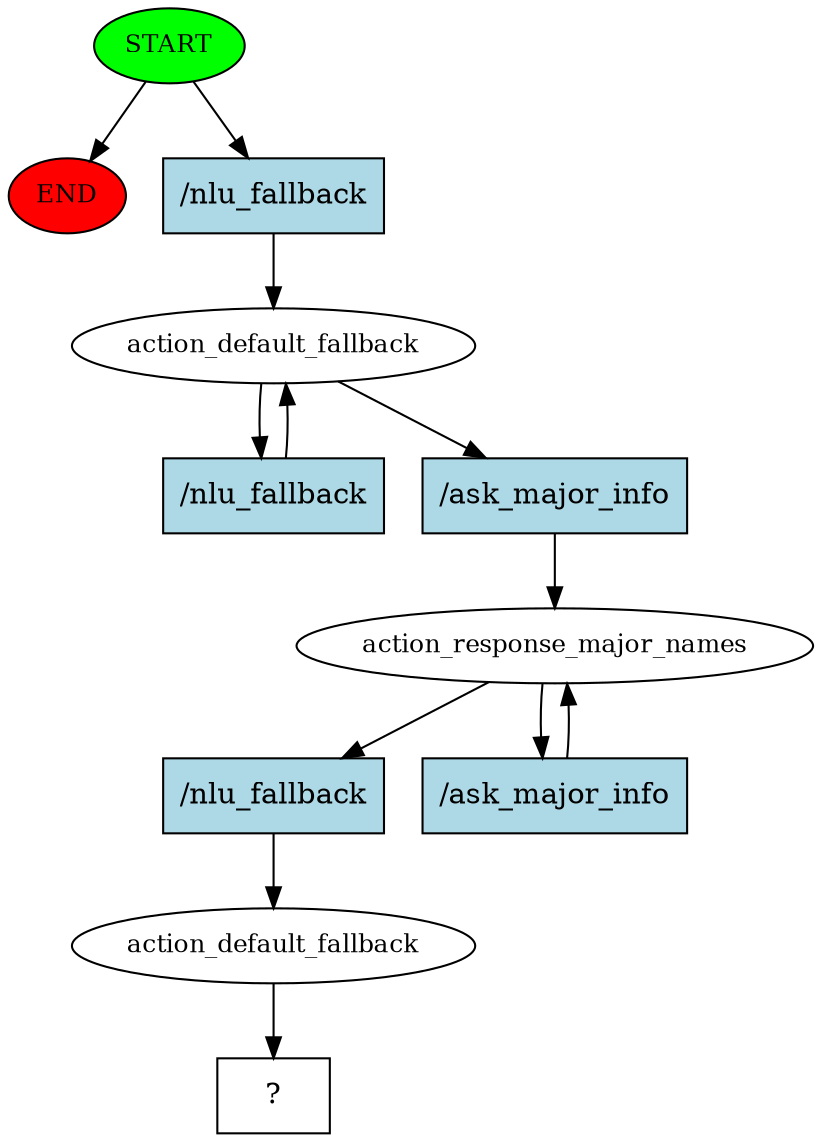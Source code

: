 digraph  {
0 [class="start active", fillcolor=green, fontsize=12, label=START, style=filled];
"-1" [class=end, fillcolor=red, fontsize=12, label=END, style=filled];
1 [class=active, fontsize=12, label=action_default_fallback];
12 [class=active, fontsize=12, label=action_response_major_names];
14 [class=active, fontsize=12, label=action_default_fallback];
15 [class="intent dashed active", label="  ?  ", shape=rect];
16 [class="intent active", fillcolor=lightblue, label="/nlu_fallback", shape=rect, style=filled];
17 [class="intent active", fillcolor=lightblue, label="/nlu_fallback", shape=rect, style=filled];
18 [class="intent active", fillcolor=lightblue, label="/ask_major_info", shape=rect, style=filled];
19 [class="intent active", fillcolor=lightblue, label="/nlu_fallback", shape=rect, style=filled];
20 [class="intent active", fillcolor=lightblue, label="/ask_major_info", shape=rect, style=filled];
0 -> "-1"  [class="", key=NONE, label=""];
0 -> 16  [class=active, key=0];
1 -> 17  [class=active, key=0];
1 -> 18  [class=active, key=0];
12 -> 19  [class=active, key=0];
12 -> 20  [class=active, key=0];
14 -> 15  [class=active, key=NONE, label=""];
16 -> 1  [class=active, key=0];
17 -> 1  [class=active, key=0];
18 -> 12  [class=active, key=0];
19 -> 14  [class=active, key=0];
20 -> 12  [class=active, key=0];
}
